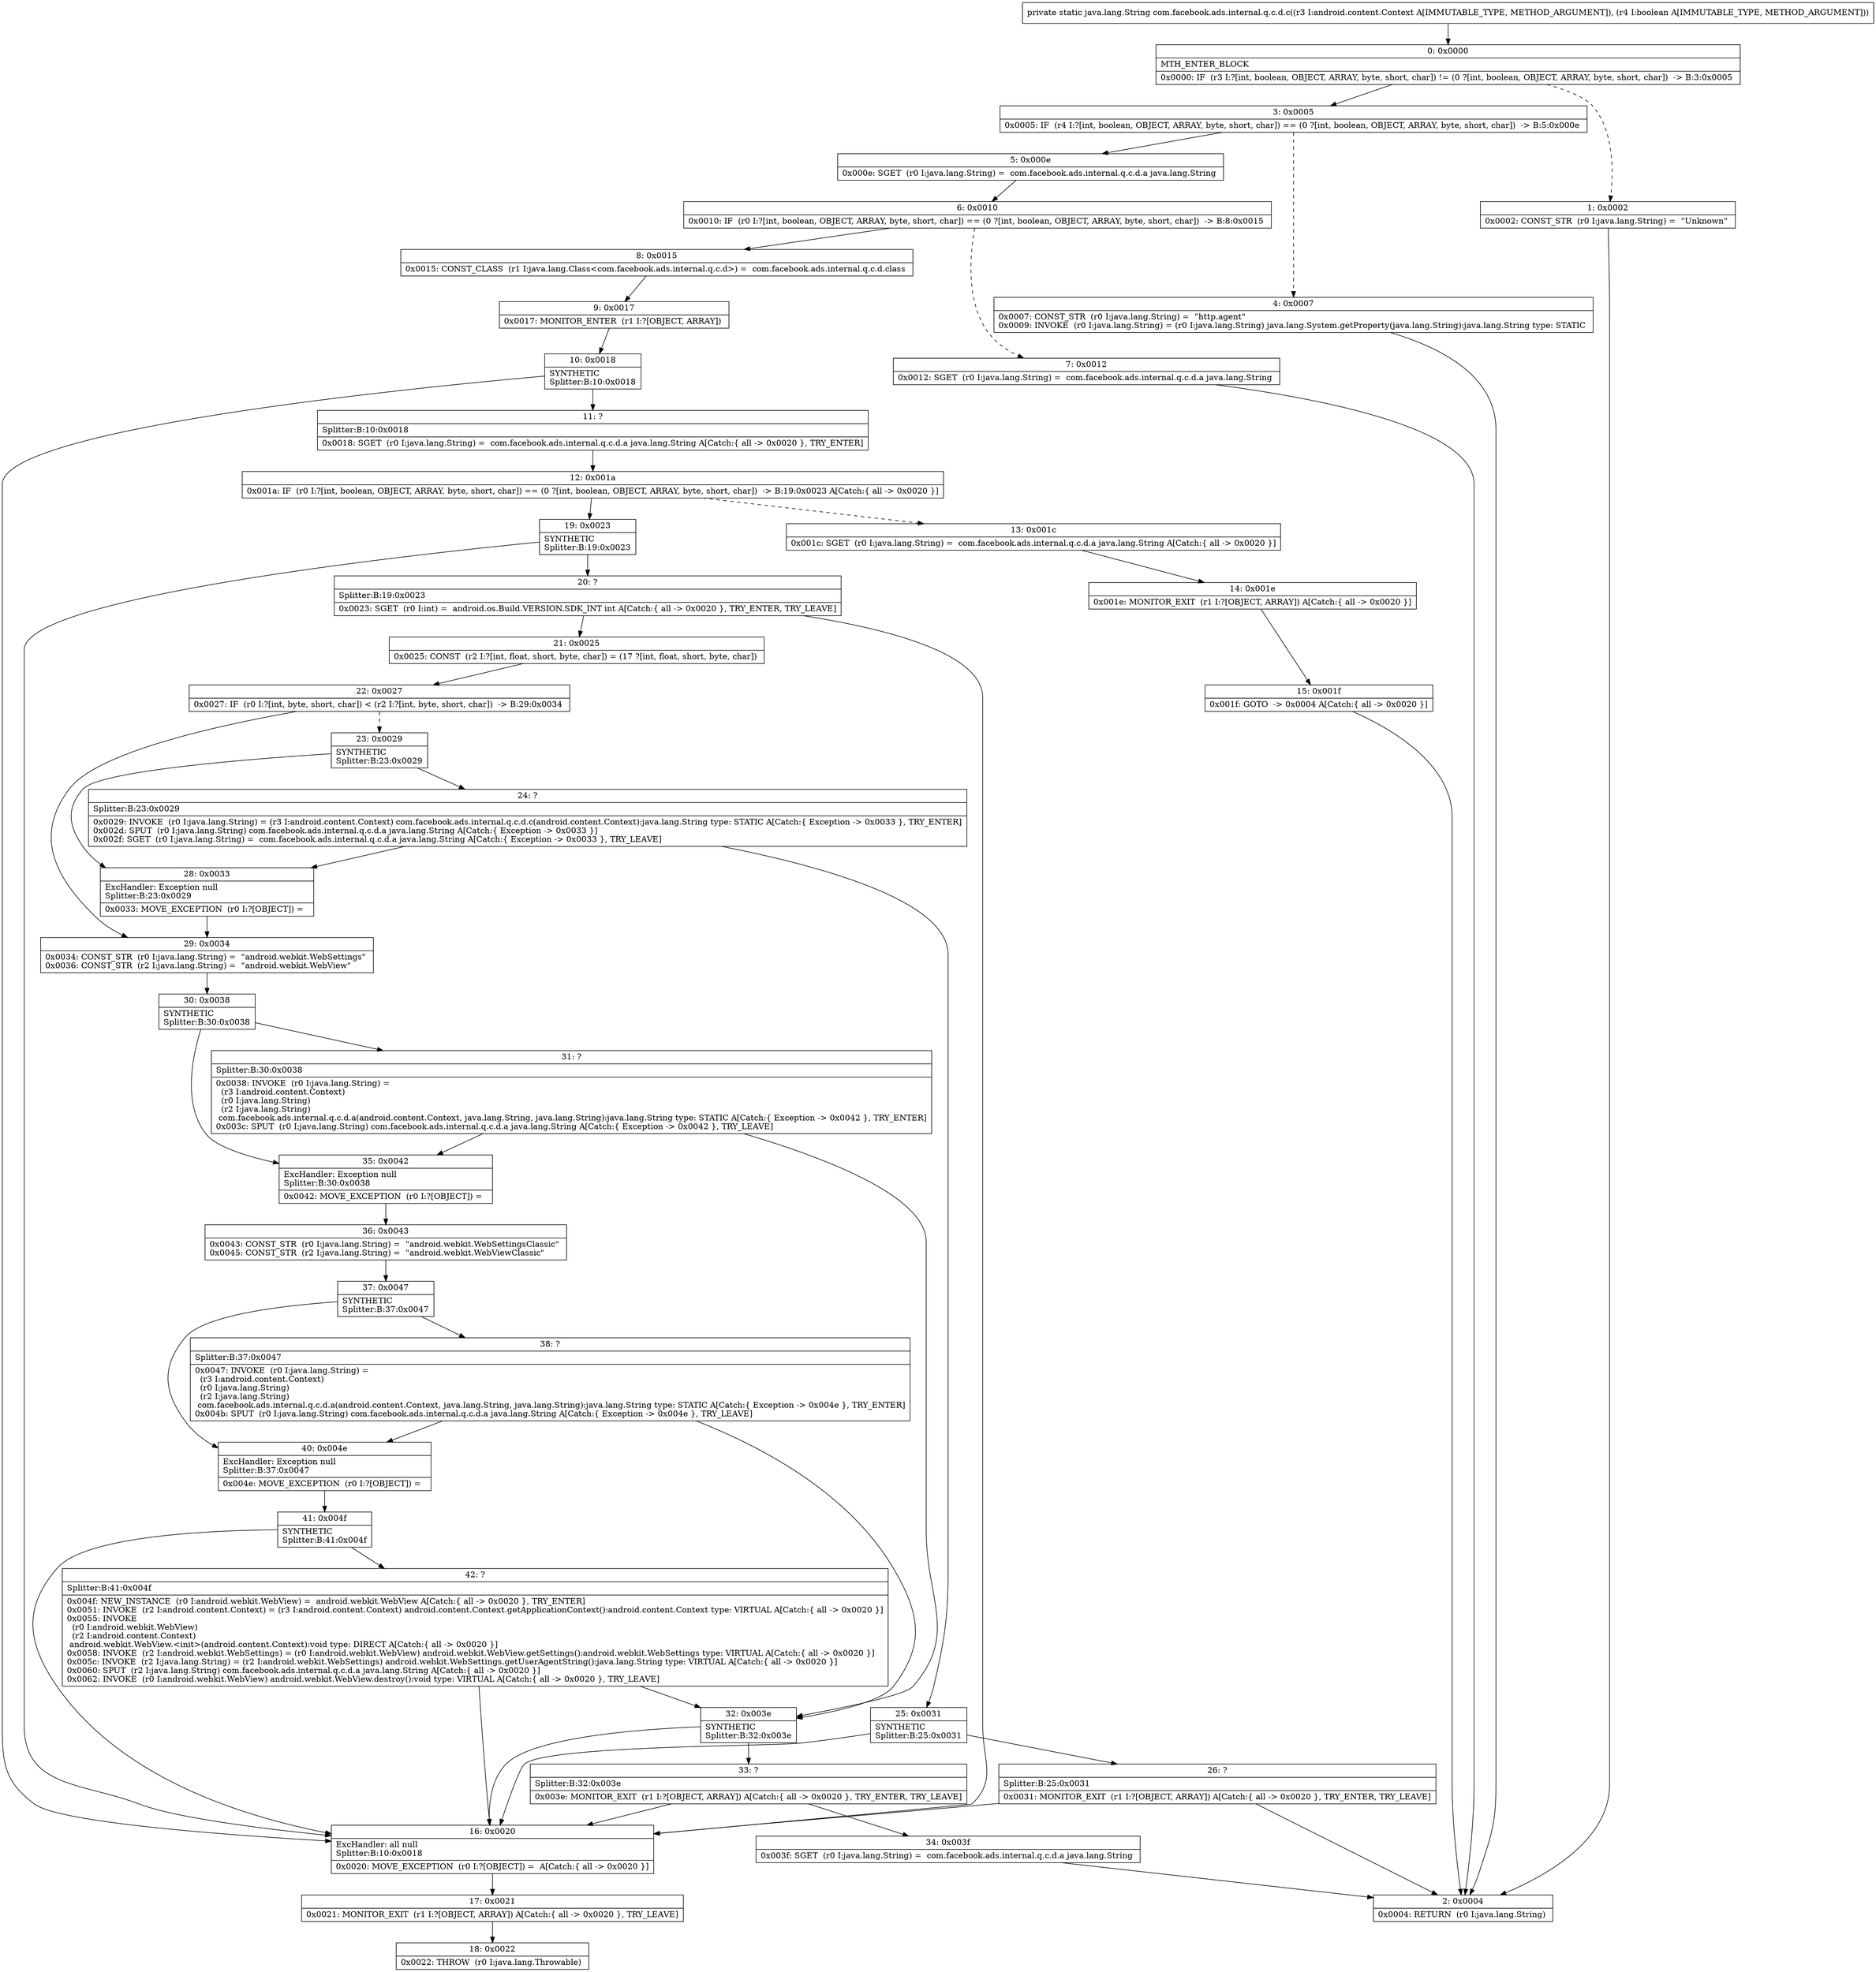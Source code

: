 digraph "CFG forcom.facebook.ads.internal.q.c.d.c(Landroid\/content\/Context;Z)Ljava\/lang\/String;" {
Node_0 [shape=record,label="{0\:\ 0x0000|MTH_ENTER_BLOCK\l|0x0000: IF  (r3 I:?[int, boolean, OBJECT, ARRAY, byte, short, char]) != (0 ?[int, boolean, OBJECT, ARRAY, byte, short, char])  \-\> B:3:0x0005 \l}"];
Node_1 [shape=record,label="{1\:\ 0x0002|0x0002: CONST_STR  (r0 I:java.lang.String) =  \"Unknown\" \l}"];
Node_2 [shape=record,label="{2\:\ 0x0004|0x0004: RETURN  (r0 I:java.lang.String) \l}"];
Node_3 [shape=record,label="{3\:\ 0x0005|0x0005: IF  (r4 I:?[int, boolean, OBJECT, ARRAY, byte, short, char]) == (0 ?[int, boolean, OBJECT, ARRAY, byte, short, char])  \-\> B:5:0x000e \l}"];
Node_4 [shape=record,label="{4\:\ 0x0007|0x0007: CONST_STR  (r0 I:java.lang.String) =  \"http.agent\" \l0x0009: INVOKE  (r0 I:java.lang.String) = (r0 I:java.lang.String) java.lang.System.getProperty(java.lang.String):java.lang.String type: STATIC \l}"];
Node_5 [shape=record,label="{5\:\ 0x000e|0x000e: SGET  (r0 I:java.lang.String) =  com.facebook.ads.internal.q.c.d.a java.lang.String \l}"];
Node_6 [shape=record,label="{6\:\ 0x0010|0x0010: IF  (r0 I:?[int, boolean, OBJECT, ARRAY, byte, short, char]) == (0 ?[int, boolean, OBJECT, ARRAY, byte, short, char])  \-\> B:8:0x0015 \l}"];
Node_7 [shape=record,label="{7\:\ 0x0012|0x0012: SGET  (r0 I:java.lang.String) =  com.facebook.ads.internal.q.c.d.a java.lang.String \l}"];
Node_8 [shape=record,label="{8\:\ 0x0015|0x0015: CONST_CLASS  (r1 I:java.lang.Class\<com.facebook.ads.internal.q.c.d\>) =  com.facebook.ads.internal.q.c.d.class \l}"];
Node_9 [shape=record,label="{9\:\ 0x0017|0x0017: MONITOR_ENTER  (r1 I:?[OBJECT, ARRAY]) \l}"];
Node_10 [shape=record,label="{10\:\ 0x0018|SYNTHETIC\lSplitter:B:10:0x0018\l}"];
Node_11 [shape=record,label="{11\:\ ?|Splitter:B:10:0x0018\l|0x0018: SGET  (r0 I:java.lang.String) =  com.facebook.ads.internal.q.c.d.a java.lang.String A[Catch:\{ all \-\> 0x0020 \}, TRY_ENTER]\l}"];
Node_12 [shape=record,label="{12\:\ 0x001a|0x001a: IF  (r0 I:?[int, boolean, OBJECT, ARRAY, byte, short, char]) == (0 ?[int, boolean, OBJECT, ARRAY, byte, short, char])  \-\> B:19:0x0023 A[Catch:\{ all \-\> 0x0020 \}]\l}"];
Node_13 [shape=record,label="{13\:\ 0x001c|0x001c: SGET  (r0 I:java.lang.String) =  com.facebook.ads.internal.q.c.d.a java.lang.String A[Catch:\{ all \-\> 0x0020 \}]\l}"];
Node_14 [shape=record,label="{14\:\ 0x001e|0x001e: MONITOR_EXIT  (r1 I:?[OBJECT, ARRAY]) A[Catch:\{ all \-\> 0x0020 \}]\l}"];
Node_15 [shape=record,label="{15\:\ 0x001f|0x001f: GOTO  \-\> 0x0004 A[Catch:\{ all \-\> 0x0020 \}]\l}"];
Node_16 [shape=record,label="{16\:\ 0x0020|ExcHandler: all null\lSplitter:B:10:0x0018\l|0x0020: MOVE_EXCEPTION  (r0 I:?[OBJECT]) =  A[Catch:\{ all \-\> 0x0020 \}]\l}"];
Node_17 [shape=record,label="{17\:\ 0x0021|0x0021: MONITOR_EXIT  (r1 I:?[OBJECT, ARRAY]) A[Catch:\{ all \-\> 0x0020 \}, TRY_LEAVE]\l}"];
Node_18 [shape=record,label="{18\:\ 0x0022|0x0022: THROW  (r0 I:java.lang.Throwable) \l}"];
Node_19 [shape=record,label="{19\:\ 0x0023|SYNTHETIC\lSplitter:B:19:0x0023\l}"];
Node_20 [shape=record,label="{20\:\ ?|Splitter:B:19:0x0023\l|0x0023: SGET  (r0 I:int) =  android.os.Build.VERSION.SDK_INT int A[Catch:\{ all \-\> 0x0020 \}, TRY_ENTER, TRY_LEAVE]\l}"];
Node_21 [shape=record,label="{21\:\ 0x0025|0x0025: CONST  (r2 I:?[int, float, short, byte, char]) = (17 ?[int, float, short, byte, char]) \l}"];
Node_22 [shape=record,label="{22\:\ 0x0027|0x0027: IF  (r0 I:?[int, byte, short, char]) \< (r2 I:?[int, byte, short, char])  \-\> B:29:0x0034 \l}"];
Node_23 [shape=record,label="{23\:\ 0x0029|SYNTHETIC\lSplitter:B:23:0x0029\l}"];
Node_24 [shape=record,label="{24\:\ ?|Splitter:B:23:0x0029\l|0x0029: INVOKE  (r0 I:java.lang.String) = (r3 I:android.content.Context) com.facebook.ads.internal.q.c.d.c(android.content.Context):java.lang.String type: STATIC A[Catch:\{ Exception \-\> 0x0033 \}, TRY_ENTER]\l0x002d: SPUT  (r0 I:java.lang.String) com.facebook.ads.internal.q.c.d.a java.lang.String A[Catch:\{ Exception \-\> 0x0033 \}]\l0x002f: SGET  (r0 I:java.lang.String) =  com.facebook.ads.internal.q.c.d.a java.lang.String A[Catch:\{ Exception \-\> 0x0033 \}, TRY_LEAVE]\l}"];
Node_25 [shape=record,label="{25\:\ 0x0031|SYNTHETIC\lSplitter:B:25:0x0031\l}"];
Node_26 [shape=record,label="{26\:\ ?|Splitter:B:25:0x0031\l|0x0031: MONITOR_EXIT  (r1 I:?[OBJECT, ARRAY]) A[Catch:\{ all \-\> 0x0020 \}, TRY_ENTER, TRY_LEAVE]\l}"];
Node_28 [shape=record,label="{28\:\ 0x0033|ExcHandler: Exception null\lSplitter:B:23:0x0029\l|0x0033: MOVE_EXCEPTION  (r0 I:?[OBJECT]) =  \l}"];
Node_29 [shape=record,label="{29\:\ 0x0034|0x0034: CONST_STR  (r0 I:java.lang.String) =  \"android.webkit.WebSettings\" \l0x0036: CONST_STR  (r2 I:java.lang.String) =  \"android.webkit.WebView\" \l}"];
Node_30 [shape=record,label="{30\:\ 0x0038|SYNTHETIC\lSplitter:B:30:0x0038\l}"];
Node_31 [shape=record,label="{31\:\ ?|Splitter:B:30:0x0038\l|0x0038: INVOKE  (r0 I:java.lang.String) = \l  (r3 I:android.content.Context)\l  (r0 I:java.lang.String)\l  (r2 I:java.lang.String)\l com.facebook.ads.internal.q.c.d.a(android.content.Context, java.lang.String, java.lang.String):java.lang.String type: STATIC A[Catch:\{ Exception \-\> 0x0042 \}, TRY_ENTER]\l0x003c: SPUT  (r0 I:java.lang.String) com.facebook.ads.internal.q.c.d.a java.lang.String A[Catch:\{ Exception \-\> 0x0042 \}, TRY_LEAVE]\l}"];
Node_32 [shape=record,label="{32\:\ 0x003e|SYNTHETIC\lSplitter:B:32:0x003e\l}"];
Node_33 [shape=record,label="{33\:\ ?|Splitter:B:32:0x003e\l|0x003e: MONITOR_EXIT  (r1 I:?[OBJECT, ARRAY]) A[Catch:\{ all \-\> 0x0020 \}, TRY_ENTER, TRY_LEAVE]\l}"];
Node_34 [shape=record,label="{34\:\ 0x003f|0x003f: SGET  (r0 I:java.lang.String) =  com.facebook.ads.internal.q.c.d.a java.lang.String \l}"];
Node_35 [shape=record,label="{35\:\ 0x0042|ExcHandler: Exception null\lSplitter:B:30:0x0038\l|0x0042: MOVE_EXCEPTION  (r0 I:?[OBJECT]) =  \l}"];
Node_36 [shape=record,label="{36\:\ 0x0043|0x0043: CONST_STR  (r0 I:java.lang.String) =  \"android.webkit.WebSettingsClassic\" \l0x0045: CONST_STR  (r2 I:java.lang.String) =  \"android.webkit.WebViewClassic\" \l}"];
Node_37 [shape=record,label="{37\:\ 0x0047|SYNTHETIC\lSplitter:B:37:0x0047\l}"];
Node_38 [shape=record,label="{38\:\ ?|Splitter:B:37:0x0047\l|0x0047: INVOKE  (r0 I:java.lang.String) = \l  (r3 I:android.content.Context)\l  (r0 I:java.lang.String)\l  (r2 I:java.lang.String)\l com.facebook.ads.internal.q.c.d.a(android.content.Context, java.lang.String, java.lang.String):java.lang.String type: STATIC A[Catch:\{ Exception \-\> 0x004e \}, TRY_ENTER]\l0x004b: SPUT  (r0 I:java.lang.String) com.facebook.ads.internal.q.c.d.a java.lang.String A[Catch:\{ Exception \-\> 0x004e \}, TRY_LEAVE]\l}"];
Node_40 [shape=record,label="{40\:\ 0x004e|ExcHandler: Exception null\lSplitter:B:37:0x0047\l|0x004e: MOVE_EXCEPTION  (r0 I:?[OBJECT]) =  \l}"];
Node_41 [shape=record,label="{41\:\ 0x004f|SYNTHETIC\lSplitter:B:41:0x004f\l}"];
Node_42 [shape=record,label="{42\:\ ?|Splitter:B:41:0x004f\l|0x004f: NEW_INSTANCE  (r0 I:android.webkit.WebView) =  android.webkit.WebView A[Catch:\{ all \-\> 0x0020 \}, TRY_ENTER]\l0x0051: INVOKE  (r2 I:android.content.Context) = (r3 I:android.content.Context) android.content.Context.getApplicationContext():android.content.Context type: VIRTUAL A[Catch:\{ all \-\> 0x0020 \}]\l0x0055: INVOKE  \l  (r0 I:android.webkit.WebView)\l  (r2 I:android.content.Context)\l android.webkit.WebView.\<init\>(android.content.Context):void type: DIRECT A[Catch:\{ all \-\> 0x0020 \}]\l0x0058: INVOKE  (r2 I:android.webkit.WebSettings) = (r0 I:android.webkit.WebView) android.webkit.WebView.getSettings():android.webkit.WebSettings type: VIRTUAL A[Catch:\{ all \-\> 0x0020 \}]\l0x005c: INVOKE  (r2 I:java.lang.String) = (r2 I:android.webkit.WebSettings) android.webkit.WebSettings.getUserAgentString():java.lang.String type: VIRTUAL A[Catch:\{ all \-\> 0x0020 \}]\l0x0060: SPUT  (r2 I:java.lang.String) com.facebook.ads.internal.q.c.d.a java.lang.String A[Catch:\{ all \-\> 0x0020 \}]\l0x0062: INVOKE  (r0 I:android.webkit.WebView) android.webkit.WebView.destroy():void type: VIRTUAL A[Catch:\{ all \-\> 0x0020 \}, TRY_LEAVE]\l}"];
MethodNode[shape=record,label="{private static java.lang.String com.facebook.ads.internal.q.c.d.c((r3 I:android.content.Context A[IMMUTABLE_TYPE, METHOD_ARGUMENT]), (r4 I:boolean A[IMMUTABLE_TYPE, METHOD_ARGUMENT])) }"];
MethodNode -> Node_0;
Node_0 -> Node_1[style=dashed];
Node_0 -> Node_3;
Node_1 -> Node_2;
Node_3 -> Node_4[style=dashed];
Node_3 -> Node_5;
Node_4 -> Node_2;
Node_5 -> Node_6;
Node_6 -> Node_7[style=dashed];
Node_6 -> Node_8;
Node_7 -> Node_2;
Node_8 -> Node_9;
Node_9 -> Node_10;
Node_10 -> Node_11;
Node_10 -> Node_16;
Node_11 -> Node_12;
Node_12 -> Node_13[style=dashed];
Node_12 -> Node_19;
Node_13 -> Node_14;
Node_14 -> Node_15;
Node_15 -> Node_2;
Node_16 -> Node_17;
Node_17 -> Node_18;
Node_19 -> Node_20;
Node_19 -> Node_16;
Node_20 -> Node_21;
Node_20 -> Node_16;
Node_21 -> Node_22;
Node_22 -> Node_23[style=dashed];
Node_22 -> Node_29;
Node_23 -> Node_24;
Node_23 -> Node_28;
Node_24 -> Node_25;
Node_24 -> Node_28;
Node_25 -> Node_26;
Node_25 -> Node_16;
Node_26 -> Node_16;
Node_26 -> Node_2;
Node_28 -> Node_29;
Node_29 -> Node_30;
Node_30 -> Node_31;
Node_30 -> Node_35;
Node_31 -> Node_32;
Node_31 -> Node_35;
Node_32 -> Node_33;
Node_32 -> Node_16;
Node_33 -> Node_34;
Node_33 -> Node_16;
Node_34 -> Node_2;
Node_35 -> Node_36;
Node_36 -> Node_37;
Node_37 -> Node_38;
Node_37 -> Node_40;
Node_38 -> Node_40;
Node_38 -> Node_32;
Node_40 -> Node_41;
Node_41 -> Node_42;
Node_41 -> Node_16;
Node_42 -> Node_16;
Node_42 -> Node_32;
}

